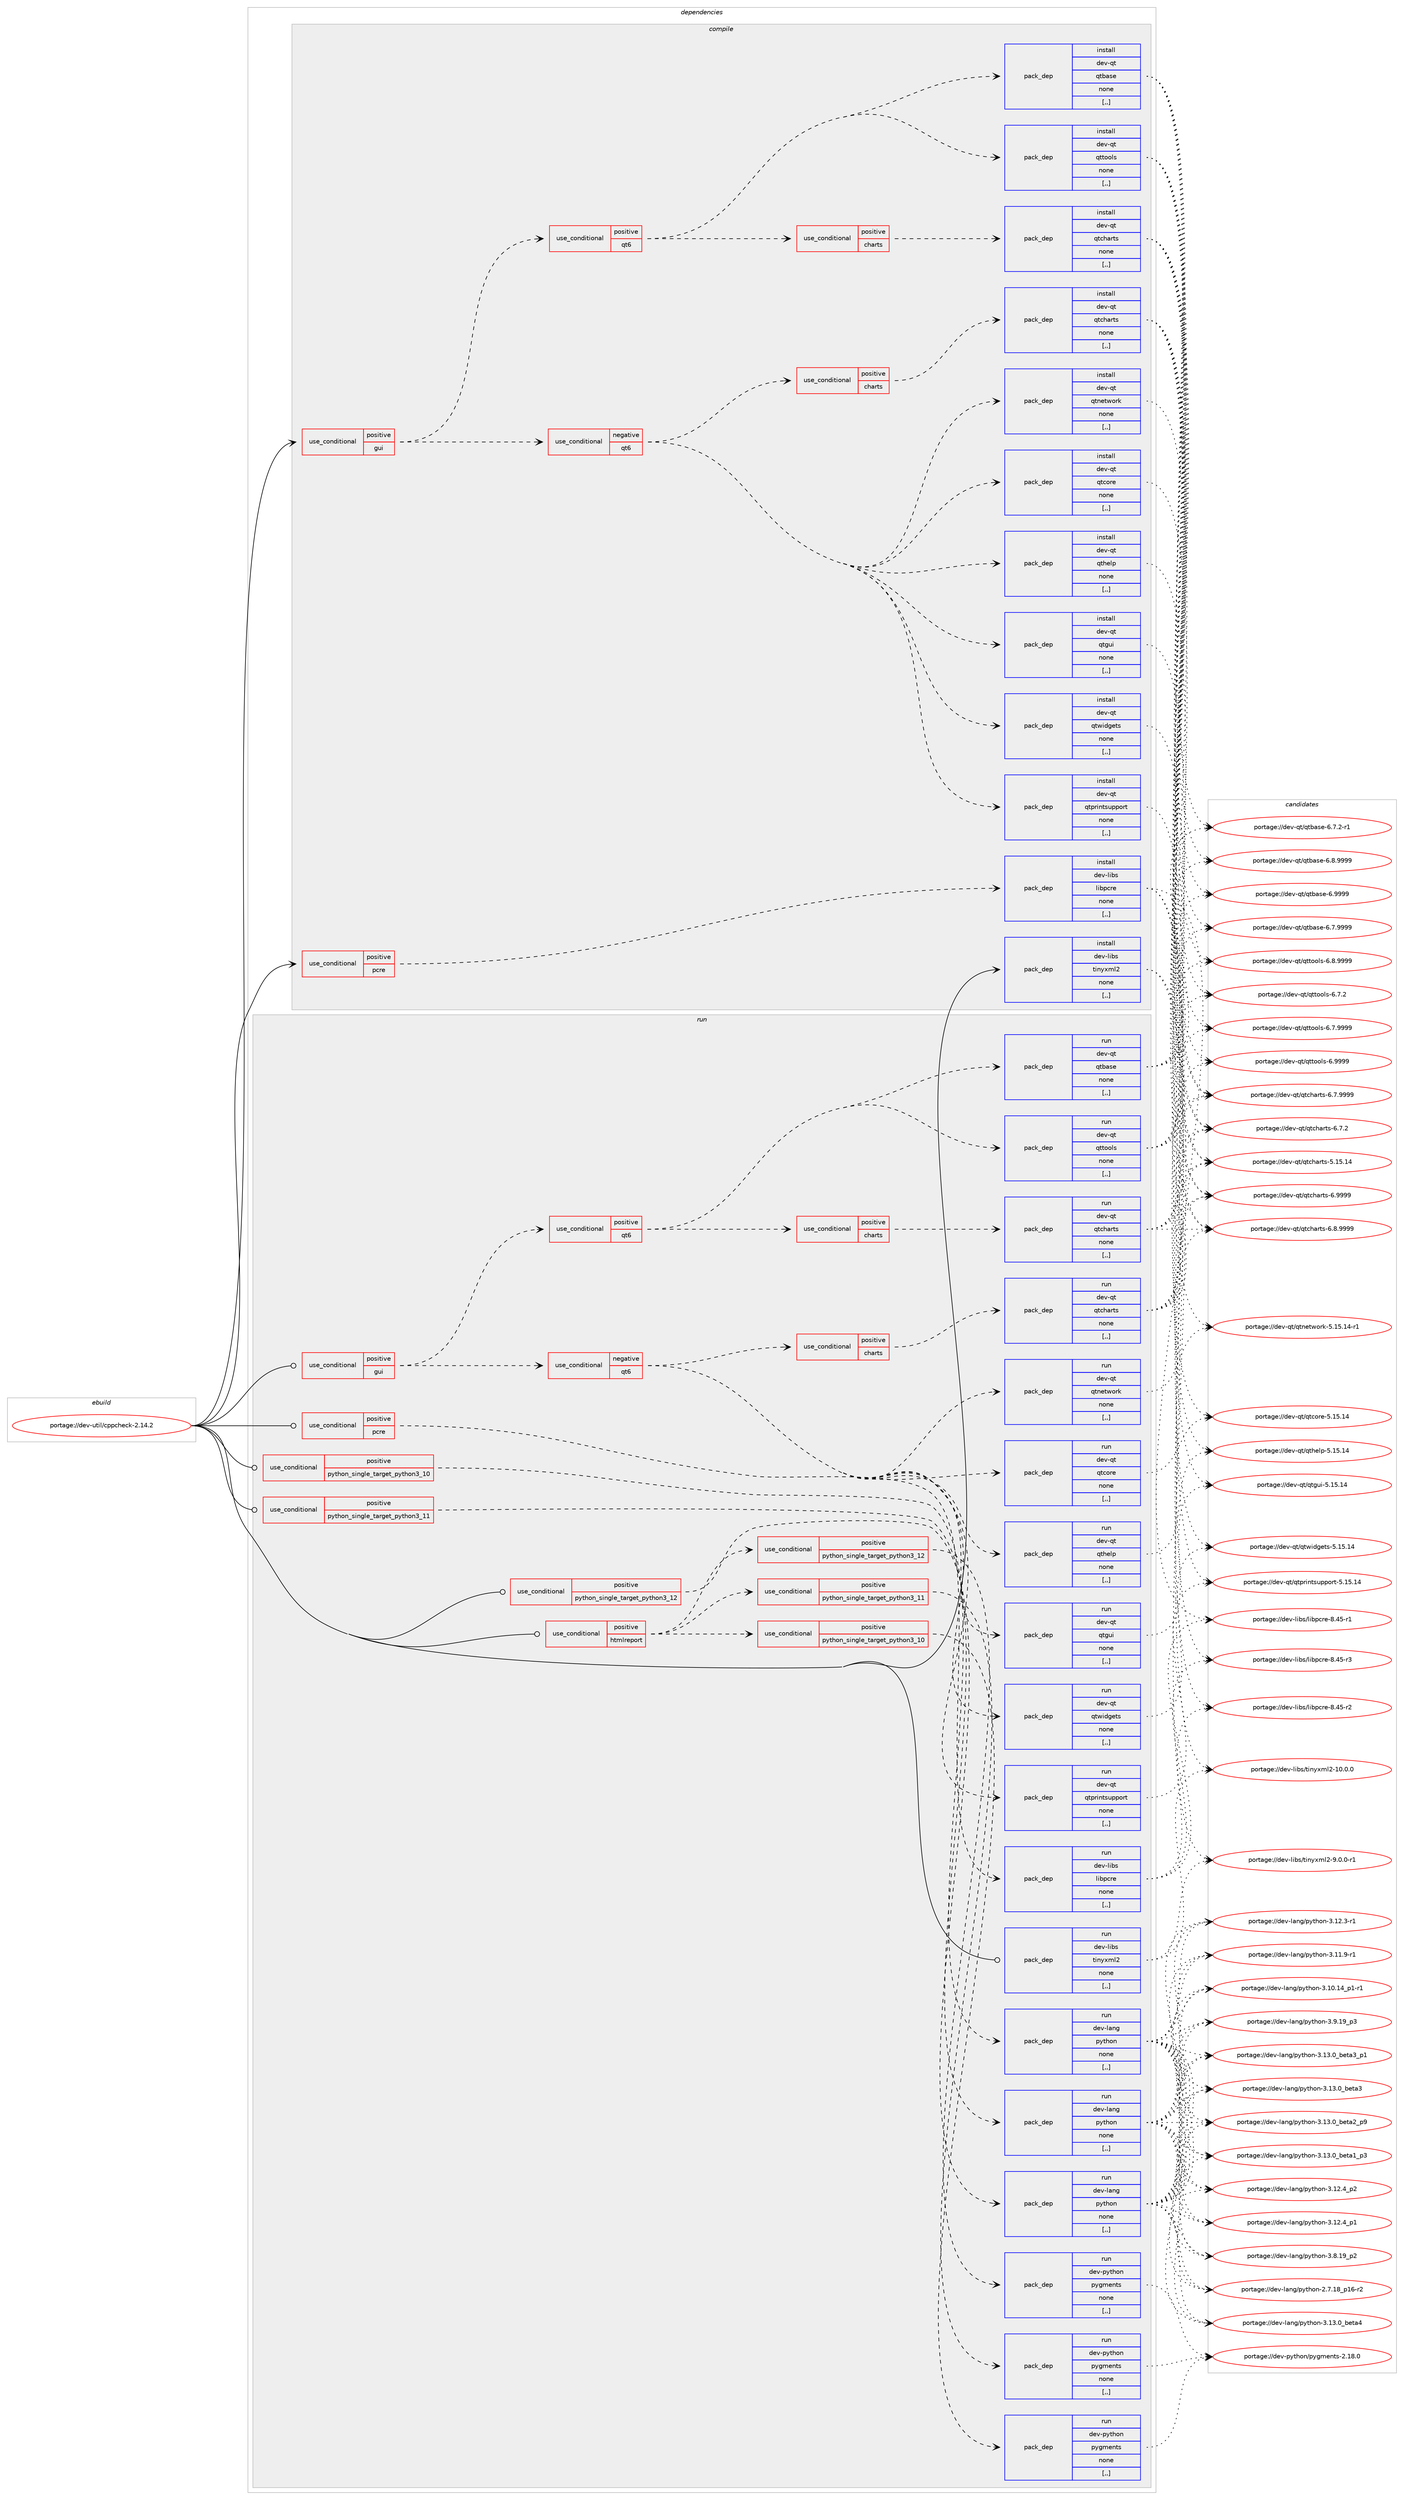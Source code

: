 digraph prolog {

# *************
# Graph options
# *************

newrank=true;
concentrate=true;
compound=true;
graph [rankdir=LR,fontname=Helvetica,fontsize=10,ranksep=1.5];#, ranksep=2.5, nodesep=0.2];
edge  [arrowhead=vee];
node  [fontname=Helvetica,fontsize=10];

# **********
# The ebuild
# **********

subgraph cluster_leftcol {
color=gray;
label=<<i>ebuild</i>>;
id [label="portage://dev-util/cppcheck-2.14.2", color=red, width=4, href="../dev-util/cppcheck-2.14.2.svg"];
}

# ****************
# The dependencies
# ****************

subgraph cluster_midcol {
color=gray;
label=<<i>dependencies</i>>;
subgraph cluster_compile {
fillcolor="#eeeeee";
style=filled;
label=<<i>compile</i>>;
subgraph cond59511 {
dependency212018 [label=<<TABLE BORDER="0" CELLBORDER="1" CELLSPACING="0" CELLPADDING="4"><TR><TD ROWSPAN="3" CELLPADDING="10">use_conditional</TD></TR><TR><TD>positive</TD></TR><TR><TD>gui</TD></TR></TABLE>>, shape=none, color=red];
subgraph cond59512 {
dependency212019 [label=<<TABLE BORDER="0" CELLBORDER="1" CELLSPACING="0" CELLPADDING="4"><TR><TD ROWSPAN="3" CELLPADDING="10">use_conditional</TD></TR><TR><TD>positive</TD></TR><TR><TD>qt6</TD></TR></TABLE>>, shape=none, color=red];
subgraph pack151107 {
dependency212020 [label=<<TABLE BORDER="0" CELLBORDER="1" CELLSPACING="0" CELLPADDING="4" WIDTH="220"><TR><TD ROWSPAN="6" CELLPADDING="30">pack_dep</TD></TR><TR><TD WIDTH="110">install</TD></TR><TR><TD>dev-qt</TD></TR><TR><TD>qtbase</TD></TR><TR><TD>none</TD></TR><TR><TD>[,,]</TD></TR></TABLE>>, shape=none, color=blue];
}
dependency212019:e -> dependency212020:w [weight=20,style="dashed",arrowhead="vee"];
subgraph pack151108 {
dependency212021 [label=<<TABLE BORDER="0" CELLBORDER="1" CELLSPACING="0" CELLPADDING="4" WIDTH="220"><TR><TD ROWSPAN="6" CELLPADDING="30">pack_dep</TD></TR><TR><TD WIDTH="110">install</TD></TR><TR><TD>dev-qt</TD></TR><TR><TD>qttools</TD></TR><TR><TD>none</TD></TR><TR><TD>[,,]</TD></TR></TABLE>>, shape=none, color=blue];
}
dependency212019:e -> dependency212021:w [weight=20,style="dashed",arrowhead="vee"];
subgraph cond59513 {
dependency212022 [label=<<TABLE BORDER="0" CELLBORDER="1" CELLSPACING="0" CELLPADDING="4"><TR><TD ROWSPAN="3" CELLPADDING="10">use_conditional</TD></TR><TR><TD>positive</TD></TR><TR><TD>charts</TD></TR></TABLE>>, shape=none, color=red];
subgraph pack151109 {
dependency212023 [label=<<TABLE BORDER="0" CELLBORDER="1" CELLSPACING="0" CELLPADDING="4" WIDTH="220"><TR><TD ROWSPAN="6" CELLPADDING="30">pack_dep</TD></TR><TR><TD WIDTH="110">install</TD></TR><TR><TD>dev-qt</TD></TR><TR><TD>qtcharts</TD></TR><TR><TD>none</TD></TR><TR><TD>[,,]</TD></TR></TABLE>>, shape=none, color=blue];
}
dependency212022:e -> dependency212023:w [weight=20,style="dashed",arrowhead="vee"];
}
dependency212019:e -> dependency212022:w [weight=20,style="dashed",arrowhead="vee"];
}
dependency212018:e -> dependency212019:w [weight=20,style="dashed",arrowhead="vee"];
subgraph cond59514 {
dependency212024 [label=<<TABLE BORDER="0" CELLBORDER="1" CELLSPACING="0" CELLPADDING="4"><TR><TD ROWSPAN="3" CELLPADDING="10">use_conditional</TD></TR><TR><TD>negative</TD></TR><TR><TD>qt6</TD></TR></TABLE>>, shape=none, color=red];
subgraph pack151110 {
dependency212025 [label=<<TABLE BORDER="0" CELLBORDER="1" CELLSPACING="0" CELLPADDING="4" WIDTH="220"><TR><TD ROWSPAN="6" CELLPADDING="30">pack_dep</TD></TR><TR><TD WIDTH="110">install</TD></TR><TR><TD>dev-qt</TD></TR><TR><TD>qtcore</TD></TR><TR><TD>none</TD></TR><TR><TD>[,,]</TD></TR></TABLE>>, shape=none, color=blue];
}
dependency212024:e -> dependency212025:w [weight=20,style="dashed",arrowhead="vee"];
subgraph pack151111 {
dependency212026 [label=<<TABLE BORDER="0" CELLBORDER="1" CELLSPACING="0" CELLPADDING="4" WIDTH="220"><TR><TD ROWSPAN="6" CELLPADDING="30">pack_dep</TD></TR><TR><TD WIDTH="110">install</TD></TR><TR><TD>dev-qt</TD></TR><TR><TD>qtgui</TD></TR><TR><TD>none</TD></TR><TR><TD>[,,]</TD></TR></TABLE>>, shape=none, color=blue];
}
dependency212024:e -> dependency212026:w [weight=20,style="dashed",arrowhead="vee"];
subgraph pack151112 {
dependency212027 [label=<<TABLE BORDER="0" CELLBORDER="1" CELLSPACING="0" CELLPADDING="4" WIDTH="220"><TR><TD ROWSPAN="6" CELLPADDING="30">pack_dep</TD></TR><TR><TD WIDTH="110">install</TD></TR><TR><TD>dev-qt</TD></TR><TR><TD>qthelp</TD></TR><TR><TD>none</TD></TR><TR><TD>[,,]</TD></TR></TABLE>>, shape=none, color=blue];
}
dependency212024:e -> dependency212027:w [weight=20,style="dashed",arrowhead="vee"];
subgraph pack151113 {
dependency212028 [label=<<TABLE BORDER="0" CELLBORDER="1" CELLSPACING="0" CELLPADDING="4" WIDTH="220"><TR><TD ROWSPAN="6" CELLPADDING="30">pack_dep</TD></TR><TR><TD WIDTH="110">install</TD></TR><TR><TD>dev-qt</TD></TR><TR><TD>qtnetwork</TD></TR><TR><TD>none</TD></TR><TR><TD>[,,]</TD></TR></TABLE>>, shape=none, color=blue];
}
dependency212024:e -> dependency212028:w [weight=20,style="dashed",arrowhead="vee"];
subgraph pack151114 {
dependency212029 [label=<<TABLE BORDER="0" CELLBORDER="1" CELLSPACING="0" CELLPADDING="4" WIDTH="220"><TR><TD ROWSPAN="6" CELLPADDING="30">pack_dep</TD></TR><TR><TD WIDTH="110">install</TD></TR><TR><TD>dev-qt</TD></TR><TR><TD>qtprintsupport</TD></TR><TR><TD>none</TD></TR><TR><TD>[,,]</TD></TR></TABLE>>, shape=none, color=blue];
}
dependency212024:e -> dependency212029:w [weight=20,style="dashed",arrowhead="vee"];
subgraph pack151115 {
dependency212030 [label=<<TABLE BORDER="0" CELLBORDER="1" CELLSPACING="0" CELLPADDING="4" WIDTH="220"><TR><TD ROWSPAN="6" CELLPADDING="30">pack_dep</TD></TR><TR><TD WIDTH="110">install</TD></TR><TR><TD>dev-qt</TD></TR><TR><TD>qtwidgets</TD></TR><TR><TD>none</TD></TR><TR><TD>[,,]</TD></TR></TABLE>>, shape=none, color=blue];
}
dependency212024:e -> dependency212030:w [weight=20,style="dashed",arrowhead="vee"];
subgraph cond59515 {
dependency212031 [label=<<TABLE BORDER="0" CELLBORDER="1" CELLSPACING="0" CELLPADDING="4"><TR><TD ROWSPAN="3" CELLPADDING="10">use_conditional</TD></TR><TR><TD>positive</TD></TR><TR><TD>charts</TD></TR></TABLE>>, shape=none, color=red];
subgraph pack151116 {
dependency212032 [label=<<TABLE BORDER="0" CELLBORDER="1" CELLSPACING="0" CELLPADDING="4" WIDTH="220"><TR><TD ROWSPAN="6" CELLPADDING="30">pack_dep</TD></TR><TR><TD WIDTH="110">install</TD></TR><TR><TD>dev-qt</TD></TR><TR><TD>qtcharts</TD></TR><TR><TD>none</TD></TR><TR><TD>[,,]</TD></TR></TABLE>>, shape=none, color=blue];
}
dependency212031:e -> dependency212032:w [weight=20,style="dashed",arrowhead="vee"];
}
dependency212024:e -> dependency212031:w [weight=20,style="dashed",arrowhead="vee"];
}
dependency212018:e -> dependency212024:w [weight=20,style="dashed",arrowhead="vee"];
}
id:e -> dependency212018:w [weight=20,style="solid",arrowhead="vee"];
subgraph cond59516 {
dependency212033 [label=<<TABLE BORDER="0" CELLBORDER="1" CELLSPACING="0" CELLPADDING="4"><TR><TD ROWSPAN="3" CELLPADDING="10">use_conditional</TD></TR><TR><TD>positive</TD></TR><TR><TD>pcre</TD></TR></TABLE>>, shape=none, color=red];
subgraph pack151117 {
dependency212034 [label=<<TABLE BORDER="0" CELLBORDER="1" CELLSPACING="0" CELLPADDING="4" WIDTH="220"><TR><TD ROWSPAN="6" CELLPADDING="30">pack_dep</TD></TR><TR><TD WIDTH="110">install</TD></TR><TR><TD>dev-libs</TD></TR><TR><TD>libpcre</TD></TR><TR><TD>none</TD></TR><TR><TD>[,,]</TD></TR></TABLE>>, shape=none, color=blue];
}
dependency212033:e -> dependency212034:w [weight=20,style="dashed",arrowhead="vee"];
}
id:e -> dependency212033:w [weight=20,style="solid",arrowhead="vee"];
subgraph pack151118 {
dependency212035 [label=<<TABLE BORDER="0" CELLBORDER="1" CELLSPACING="0" CELLPADDING="4" WIDTH="220"><TR><TD ROWSPAN="6" CELLPADDING="30">pack_dep</TD></TR><TR><TD WIDTH="110">install</TD></TR><TR><TD>dev-libs</TD></TR><TR><TD>tinyxml2</TD></TR><TR><TD>none</TD></TR><TR><TD>[,,]</TD></TR></TABLE>>, shape=none, color=blue];
}
id:e -> dependency212035:w [weight=20,style="solid",arrowhead="vee"];
}
subgraph cluster_compileandrun {
fillcolor="#eeeeee";
style=filled;
label=<<i>compile and run</i>>;
}
subgraph cluster_run {
fillcolor="#eeeeee";
style=filled;
label=<<i>run</i>>;
subgraph cond59517 {
dependency212036 [label=<<TABLE BORDER="0" CELLBORDER="1" CELLSPACING="0" CELLPADDING="4"><TR><TD ROWSPAN="3" CELLPADDING="10">use_conditional</TD></TR><TR><TD>positive</TD></TR><TR><TD>gui</TD></TR></TABLE>>, shape=none, color=red];
subgraph cond59518 {
dependency212037 [label=<<TABLE BORDER="0" CELLBORDER="1" CELLSPACING="0" CELLPADDING="4"><TR><TD ROWSPAN="3" CELLPADDING="10">use_conditional</TD></TR><TR><TD>positive</TD></TR><TR><TD>qt6</TD></TR></TABLE>>, shape=none, color=red];
subgraph pack151119 {
dependency212038 [label=<<TABLE BORDER="0" CELLBORDER="1" CELLSPACING="0" CELLPADDING="4" WIDTH="220"><TR><TD ROWSPAN="6" CELLPADDING="30">pack_dep</TD></TR><TR><TD WIDTH="110">run</TD></TR><TR><TD>dev-qt</TD></TR><TR><TD>qtbase</TD></TR><TR><TD>none</TD></TR><TR><TD>[,,]</TD></TR></TABLE>>, shape=none, color=blue];
}
dependency212037:e -> dependency212038:w [weight=20,style="dashed",arrowhead="vee"];
subgraph pack151120 {
dependency212039 [label=<<TABLE BORDER="0" CELLBORDER="1" CELLSPACING="0" CELLPADDING="4" WIDTH="220"><TR><TD ROWSPAN="6" CELLPADDING="30">pack_dep</TD></TR><TR><TD WIDTH="110">run</TD></TR><TR><TD>dev-qt</TD></TR><TR><TD>qttools</TD></TR><TR><TD>none</TD></TR><TR><TD>[,,]</TD></TR></TABLE>>, shape=none, color=blue];
}
dependency212037:e -> dependency212039:w [weight=20,style="dashed",arrowhead="vee"];
subgraph cond59519 {
dependency212040 [label=<<TABLE BORDER="0" CELLBORDER="1" CELLSPACING="0" CELLPADDING="4"><TR><TD ROWSPAN="3" CELLPADDING="10">use_conditional</TD></TR><TR><TD>positive</TD></TR><TR><TD>charts</TD></TR></TABLE>>, shape=none, color=red];
subgraph pack151121 {
dependency212041 [label=<<TABLE BORDER="0" CELLBORDER="1" CELLSPACING="0" CELLPADDING="4" WIDTH="220"><TR><TD ROWSPAN="6" CELLPADDING="30">pack_dep</TD></TR><TR><TD WIDTH="110">run</TD></TR><TR><TD>dev-qt</TD></TR><TR><TD>qtcharts</TD></TR><TR><TD>none</TD></TR><TR><TD>[,,]</TD></TR></TABLE>>, shape=none, color=blue];
}
dependency212040:e -> dependency212041:w [weight=20,style="dashed",arrowhead="vee"];
}
dependency212037:e -> dependency212040:w [weight=20,style="dashed",arrowhead="vee"];
}
dependency212036:e -> dependency212037:w [weight=20,style="dashed",arrowhead="vee"];
subgraph cond59520 {
dependency212042 [label=<<TABLE BORDER="0" CELLBORDER="1" CELLSPACING="0" CELLPADDING="4"><TR><TD ROWSPAN="3" CELLPADDING="10">use_conditional</TD></TR><TR><TD>negative</TD></TR><TR><TD>qt6</TD></TR></TABLE>>, shape=none, color=red];
subgraph pack151122 {
dependency212043 [label=<<TABLE BORDER="0" CELLBORDER="1" CELLSPACING="0" CELLPADDING="4" WIDTH="220"><TR><TD ROWSPAN="6" CELLPADDING="30">pack_dep</TD></TR><TR><TD WIDTH="110">run</TD></TR><TR><TD>dev-qt</TD></TR><TR><TD>qtcore</TD></TR><TR><TD>none</TD></TR><TR><TD>[,,]</TD></TR></TABLE>>, shape=none, color=blue];
}
dependency212042:e -> dependency212043:w [weight=20,style="dashed",arrowhead="vee"];
subgraph pack151123 {
dependency212044 [label=<<TABLE BORDER="0" CELLBORDER="1" CELLSPACING="0" CELLPADDING="4" WIDTH="220"><TR><TD ROWSPAN="6" CELLPADDING="30">pack_dep</TD></TR><TR><TD WIDTH="110">run</TD></TR><TR><TD>dev-qt</TD></TR><TR><TD>qtgui</TD></TR><TR><TD>none</TD></TR><TR><TD>[,,]</TD></TR></TABLE>>, shape=none, color=blue];
}
dependency212042:e -> dependency212044:w [weight=20,style="dashed",arrowhead="vee"];
subgraph pack151124 {
dependency212045 [label=<<TABLE BORDER="0" CELLBORDER="1" CELLSPACING="0" CELLPADDING="4" WIDTH="220"><TR><TD ROWSPAN="6" CELLPADDING="30">pack_dep</TD></TR><TR><TD WIDTH="110">run</TD></TR><TR><TD>dev-qt</TD></TR><TR><TD>qthelp</TD></TR><TR><TD>none</TD></TR><TR><TD>[,,]</TD></TR></TABLE>>, shape=none, color=blue];
}
dependency212042:e -> dependency212045:w [weight=20,style="dashed",arrowhead="vee"];
subgraph pack151125 {
dependency212046 [label=<<TABLE BORDER="0" CELLBORDER="1" CELLSPACING="0" CELLPADDING="4" WIDTH="220"><TR><TD ROWSPAN="6" CELLPADDING="30">pack_dep</TD></TR><TR><TD WIDTH="110">run</TD></TR><TR><TD>dev-qt</TD></TR><TR><TD>qtnetwork</TD></TR><TR><TD>none</TD></TR><TR><TD>[,,]</TD></TR></TABLE>>, shape=none, color=blue];
}
dependency212042:e -> dependency212046:w [weight=20,style="dashed",arrowhead="vee"];
subgraph pack151126 {
dependency212047 [label=<<TABLE BORDER="0" CELLBORDER="1" CELLSPACING="0" CELLPADDING="4" WIDTH="220"><TR><TD ROWSPAN="6" CELLPADDING="30">pack_dep</TD></TR><TR><TD WIDTH="110">run</TD></TR><TR><TD>dev-qt</TD></TR><TR><TD>qtprintsupport</TD></TR><TR><TD>none</TD></TR><TR><TD>[,,]</TD></TR></TABLE>>, shape=none, color=blue];
}
dependency212042:e -> dependency212047:w [weight=20,style="dashed",arrowhead="vee"];
subgraph pack151127 {
dependency212048 [label=<<TABLE BORDER="0" CELLBORDER="1" CELLSPACING="0" CELLPADDING="4" WIDTH="220"><TR><TD ROWSPAN="6" CELLPADDING="30">pack_dep</TD></TR><TR><TD WIDTH="110">run</TD></TR><TR><TD>dev-qt</TD></TR><TR><TD>qtwidgets</TD></TR><TR><TD>none</TD></TR><TR><TD>[,,]</TD></TR></TABLE>>, shape=none, color=blue];
}
dependency212042:e -> dependency212048:w [weight=20,style="dashed",arrowhead="vee"];
subgraph cond59521 {
dependency212049 [label=<<TABLE BORDER="0" CELLBORDER="1" CELLSPACING="0" CELLPADDING="4"><TR><TD ROWSPAN="3" CELLPADDING="10">use_conditional</TD></TR><TR><TD>positive</TD></TR><TR><TD>charts</TD></TR></TABLE>>, shape=none, color=red];
subgraph pack151128 {
dependency212050 [label=<<TABLE BORDER="0" CELLBORDER="1" CELLSPACING="0" CELLPADDING="4" WIDTH="220"><TR><TD ROWSPAN="6" CELLPADDING="30">pack_dep</TD></TR><TR><TD WIDTH="110">run</TD></TR><TR><TD>dev-qt</TD></TR><TR><TD>qtcharts</TD></TR><TR><TD>none</TD></TR><TR><TD>[,,]</TD></TR></TABLE>>, shape=none, color=blue];
}
dependency212049:e -> dependency212050:w [weight=20,style="dashed",arrowhead="vee"];
}
dependency212042:e -> dependency212049:w [weight=20,style="dashed",arrowhead="vee"];
}
dependency212036:e -> dependency212042:w [weight=20,style="dashed",arrowhead="vee"];
}
id:e -> dependency212036:w [weight=20,style="solid",arrowhead="odot"];
subgraph cond59522 {
dependency212051 [label=<<TABLE BORDER="0" CELLBORDER="1" CELLSPACING="0" CELLPADDING="4"><TR><TD ROWSPAN="3" CELLPADDING="10">use_conditional</TD></TR><TR><TD>positive</TD></TR><TR><TD>htmlreport</TD></TR></TABLE>>, shape=none, color=red];
subgraph cond59523 {
dependency212052 [label=<<TABLE BORDER="0" CELLBORDER="1" CELLSPACING="0" CELLPADDING="4"><TR><TD ROWSPAN="3" CELLPADDING="10">use_conditional</TD></TR><TR><TD>positive</TD></TR><TR><TD>python_single_target_python3_10</TD></TR></TABLE>>, shape=none, color=red];
subgraph pack151129 {
dependency212053 [label=<<TABLE BORDER="0" CELLBORDER="1" CELLSPACING="0" CELLPADDING="4" WIDTH="220"><TR><TD ROWSPAN="6" CELLPADDING="30">pack_dep</TD></TR><TR><TD WIDTH="110">run</TD></TR><TR><TD>dev-python</TD></TR><TR><TD>pygments</TD></TR><TR><TD>none</TD></TR><TR><TD>[,,]</TD></TR></TABLE>>, shape=none, color=blue];
}
dependency212052:e -> dependency212053:w [weight=20,style="dashed",arrowhead="vee"];
}
dependency212051:e -> dependency212052:w [weight=20,style="dashed",arrowhead="vee"];
subgraph cond59524 {
dependency212054 [label=<<TABLE BORDER="0" CELLBORDER="1" CELLSPACING="0" CELLPADDING="4"><TR><TD ROWSPAN="3" CELLPADDING="10">use_conditional</TD></TR><TR><TD>positive</TD></TR><TR><TD>python_single_target_python3_11</TD></TR></TABLE>>, shape=none, color=red];
subgraph pack151130 {
dependency212055 [label=<<TABLE BORDER="0" CELLBORDER="1" CELLSPACING="0" CELLPADDING="4" WIDTH="220"><TR><TD ROWSPAN="6" CELLPADDING="30">pack_dep</TD></TR><TR><TD WIDTH="110">run</TD></TR><TR><TD>dev-python</TD></TR><TR><TD>pygments</TD></TR><TR><TD>none</TD></TR><TR><TD>[,,]</TD></TR></TABLE>>, shape=none, color=blue];
}
dependency212054:e -> dependency212055:w [weight=20,style="dashed",arrowhead="vee"];
}
dependency212051:e -> dependency212054:w [weight=20,style="dashed",arrowhead="vee"];
subgraph cond59525 {
dependency212056 [label=<<TABLE BORDER="0" CELLBORDER="1" CELLSPACING="0" CELLPADDING="4"><TR><TD ROWSPAN="3" CELLPADDING="10">use_conditional</TD></TR><TR><TD>positive</TD></TR><TR><TD>python_single_target_python3_12</TD></TR></TABLE>>, shape=none, color=red];
subgraph pack151131 {
dependency212057 [label=<<TABLE BORDER="0" CELLBORDER="1" CELLSPACING="0" CELLPADDING="4" WIDTH="220"><TR><TD ROWSPAN="6" CELLPADDING="30">pack_dep</TD></TR><TR><TD WIDTH="110">run</TD></TR><TR><TD>dev-python</TD></TR><TR><TD>pygments</TD></TR><TR><TD>none</TD></TR><TR><TD>[,,]</TD></TR></TABLE>>, shape=none, color=blue];
}
dependency212056:e -> dependency212057:w [weight=20,style="dashed",arrowhead="vee"];
}
dependency212051:e -> dependency212056:w [weight=20,style="dashed",arrowhead="vee"];
}
id:e -> dependency212051:w [weight=20,style="solid",arrowhead="odot"];
subgraph cond59526 {
dependency212058 [label=<<TABLE BORDER="0" CELLBORDER="1" CELLSPACING="0" CELLPADDING="4"><TR><TD ROWSPAN="3" CELLPADDING="10">use_conditional</TD></TR><TR><TD>positive</TD></TR><TR><TD>pcre</TD></TR></TABLE>>, shape=none, color=red];
subgraph pack151132 {
dependency212059 [label=<<TABLE BORDER="0" CELLBORDER="1" CELLSPACING="0" CELLPADDING="4" WIDTH="220"><TR><TD ROWSPAN="6" CELLPADDING="30">pack_dep</TD></TR><TR><TD WIDTH="110">run</TD></TR><TR><TD>dev-libs</TD></TR><TR><TD>libpcre</TD></TR><TR><TD>none</TD></TR><TR><TD>[,,]</TD></TR></TABLE>>, shape=none, color=blue];
}
dependency212058:e -> dependency212059:w [weight=20,style="dashed",arrowhead="vee"];
}
id:e -> dependency212058:w [weight=20,style="solid",arrowhead="odot"];
subgraph cond59527 {
dependency212060 [label=<<TABLE BORDER="0" CELLBORDER="1" CELLSPACING="0" CELLPADDING="4"><TR><TD ROWSPAN="3" CELLPADDING="10">use_conditional</TD></TR><TR><TD>positive</TD></TR><TR><TD>python_single_target_python3_10</TD></TR></TABLE>>, shape=none, color=red];
subgraph pack151133 {
dependency212061 [label=<<TABLE BORDER="0" CELLBORDER="1" CELLSPACING="0" CELLPADDING="4" WIDTH="220"><TR><TD ROWSPAN="6" CELLPADDING="30">pack_dep</TD></TR><TR><TD WIDTH="110">run</TD></TR><TR><TD>dev-lang</TD></TR><TR><TD>python</TD></TR><TR><TD>none</TD></TR><TR><TD>[,,]</TD></TR></TABLE>>, shape=none, color=blue];
}
dependency212060:e -> dependency212061:w [weight=20,style="dashed",arrowhead="vee"];
}
id:e -> dependency212060:w [weight=20,style="solid",arrowhead="odot"];
subgraph cond59528 {
dependency212062 [label=<<TABLE BORDER="0" CELLBORDER="1" CELLSPACING="0" CELLPADDING="4"><TR><TD ROWSPAN="3" CELLPADDING="10">use_conditional</TD></TR><TR><TD>positive</TD></TR><TR><TD>python_single_target_python3_11</TD></TR></TABLE>>, shape=none, color=red];
subgraph pack151134 {
dependency212063 [label=<<TABLE BORDER="0" CELLBORDER="1" CELLSPACING="0" CELLPADDING="4" WIDTH="220"><TR><TD ROWSPAN="6" CELLPADDING="30">pack_dep</TD></TR><TR><TD WIDTH="110">run</TD></TR><TR><TD>dev-lang</TD></TR><TR><TD>python</TD></TR><TR><TD>none</TD></TR><TR><TD>[,,]</TD></TR></TABLE>>, shape=none, color=blue];
}
dependency212062:e -> dependency212063:w [weight=20,style="dashed",arrowhead="vee"];
}
id:e -> dependency212062:w [weight=20,style="solid",arrowhead="odot"];
subgraph cond59529 {
dependency212064 [label=<<TABLE BORDER="0" CELLBORDER="1" CELLSPACING="0" CELLPADDING="4"><TR><TD ROWSPAN="3" CELLPADDING="10">use_conditional</TD></TR><TR><TD>positive</TD></TR><TR><TD>python_single_target_python3_12</TD></TR></TABLE>>, shape=none, color=red];
subgraph pack151135 {
dependency212065 [label=<<TABLE BORDER="0" CELLBORDER="1" CELLSPACING="0" CELLPADDING="4" WIDTH="220"><TR><TD ROWSPAN="6" CELLPADDING="30">pack_dep</TD></TR><TR><TD WIDTH="110">run</TD></TR><TR><TD>dev-lang</TD></TR><TR><TD>python</TD></TR><TR><TD>none</TD></TR><TR><TD>[,,]</TD></TR></TABLE>>, shape=none, color=blue];
}
dependency212064:e -> dependency212065:w [weight=20,style="dashed",arrowhead="vee"];
}
id:e -> dependency212064:w [weight=20,style="solid",arrowhead="odot"];
subgraph pack151136 {
dependency212066 [label=<<TABLE BORDER="0" CELLBORDER="1" CELLSPACING="0" CELLPADDING="4" WIDTH="220"><TR><TD ROWSPAN="6" CELLPADDING="30">pack_dep</TD></TR><TR><TD WIDTH="110">run</TD></TR><TR><TD>dev-libs</TD></TR><TR><TD>tinyxml2</TD></TR><TR><TD>none</TD></TR><TR><TD>[,,]</TD></TR></TABLE>>, shape=none, color=blue];
}
id:e -> dependency212066:w [weight=20,style="solid",arrowhead="odot"];
}
}

# **************
# The candidates
# **************

subgraph cluster_choices {
rank=same;
color=gray;
label=<<i>candidates</i>>;

subgraph choice151107 {
color=black;
nodesep=1;
choice1001011184511311647113116989711510145544657575757 [label="portage://dev-qt/qtbase-6.9999", color=red, width=4,href="../dev-qt/qtbase-6.9999.svg"];
choice10010111845113116471131169897115101455446564657575757 [label="portage://dev-qt/qtbase-6.8.9999", color=red, width=4,href="../dev-qt/qtbase-6.8.9999.svg"];
choice10010111845113116471131169897115101455446554657575757 [label="portage://dev-qt/qtbase-6.7.9999", color=red, width=4,href="../dev-qt/qtbase-6.7.9999.svg"];
choice100101118451131164711311698971151014554465546504511449 [label="portage://dev-qt/qtbase-6.7.2-r1", color=red, width=4,href="../dev-qt/qtbase-6.7.2-r1.svg"];
dependency212020:e -> choice1001011184511311647113116989711510145544657575757:w [style=dotted,weight="100"];
dependency212020:e -> choice10010111845113116471131169897115101455446564657575757:w [style=dotted,weight="100"];
dependency212020:e -> choice10010111845113116471131169897115101455446554657575757:w [style=dotted,weight="100"];
dependency212020:e -> choice100101118451131164711311698971151014554465546504511449:w [style=dotted,weight="100"];
}
subgraph choice151108 {
color=black;
nodesep=1;
choice100101118451131164711311611611111110811545544657575757 [label="portage://dev-qt/qttools-6.9999", color=red, width=4,href="../dev-qt/qttools-6.9999.svg"];
choice1001011184511311647113116116111111108115455446564657575757 [label="portage://dev-qt/qttools-6.8.9999", color=red, width=4,href="../dev-qt/qttools-6.8.9999.svg"];
choice1001011184511311647113116116111111108115455446554657575757 [label="portage://dev-qt/qttools-6.7.9999", color=red, width=4,href="../dev-qt/qttools-6.7.9999.svg"];
choice1001011184511311647113116116111111108115455446554650 [label="portage://dev-qt/qttools-6.7.2", color=red, width=4,href="../dev-qt/qttools-6.7.2.svg"];
dependency212021:e -> choice100101118451131164711311611611111110811545544657575757:w [style=dotted,weight="100"];
dependency212021:e -> choice1001011184511311647113116116111111108115455446564657575757:w [style=dotted,weight="100"];
dependency212021:e -> choice1001011184511311647113116116111111108115455446554657575757:w [style=dotted,weight="100"];
dependency212021:e -> choice1001011184511311647113116116111111108115455446554650:w [style=dotted,weight="100"];
}
subgraph choice151109 {
color=black;
nodesep=1;
choice1001011184511311647113116991049711411611545544657575757 [label="portage://dev-qt/qtcharts-6.9999", color=red, width=4,href="../dev-qt/qtcharts-6.9999.svg"];
choice10010111845113116471131169910497114116115455446564657575757 [label="portage://dev-qt/qtcharts-6.8.9999", color=red, width=4,href="../dev-qt/qtcharts-6.8.9999.svg"];
choice10010111845113116471131169910497114116115455446554657575757 [label="portage://dev-qt/qtcharts-6.7.9999", color=red, width=4,href="../dev-qt/qtcharts-6.7.9999.svg"];
choice10010111845113116471131169910497114116115455446554650 [label="portage://dev-qt/qtcharts-6.7.2", color=red, width=4,href="../dev-qt/qtcharts-6.7.2.svg"];
choice100101118451131164711311699104971141161154553464953464952 [label="portage://dev-qt/qtcharts-5.15.14", color=red, width=4,href="../dev-qt/qtcharts-5.15.14.svg"];
dependency212023:e -> choice1001011184511311647113116991049711411611545544657575757:w [style=dotted,weight="100"];
dependency212023:e -> choice10010111845113116471131169910497114116115455446564657575757:w [style=dotted,weight="100"];
dependency212023:e -> choice10010111845113116471131169910497114116115455446554657575757:w [style=dotted,weight="100"];
dependency212023:e -> choice10010111845113116471131169910497114116115455446554650:w [style=dotted,weight="100"];
dependency212023:e -> choice100101118451131164711311699104971141161154553464953464952:w [style=dotted,weight="100"];
}
subgraph choice151110 {
color=black;
nodesep=1;
choice1001011184511311647113116991111141014553464953464952 [label="portage://dev-qt/qtcore-5.15.14", color=red, width=4,href="../dev-qt/qtcore-5.15.14.svg"];
dependency212025:e -> choice1001011184511311647113116991111141014553464953464952:w [style=dotted,weight="100"];
}
subgraph choice151111 {
color=black;
nodesep=1;
choice10010111845113116471131161031171054553464953464952 [label="portage://dev-qt/qtgui-5.15.14", color=red, width=4,href="../dev-qt/qtgui-5.15.14.svg"];
dependency212026:e -> choice10010111845113116471131161031171054553464953464952:w [style=dotted,weight="100"];
}
subgraph choice151112 {
color=black;
nodesep=1;
choice10010111845113116471131161041011081124553464953464952 [label="portage://dev-qt/qthelp-5.15.14", color=red, width=4,href="../dev-qt/qthelp-5.15.14.svg"];
dependency212027:e -> choice10010111845113116471131161041011081124553464953464952:w [style=dotted,weight="100"];
}
subgraph choice151113 {
color=black;
nodesep=1;
choice100101118451131164711311611010111611911111410745534649534649524511449 [label="portage://dev-qt/qtnetwork-5.15.14-r1", color=red, width=4,href="../dev-qt/qtnetwork-5.15.14-r1.svg"];
dependency212028:e -> choice100101118451131164711311611010111611911111410745534649534649524511449:w [style=dotted,weight="100"];
}
subgraph choice151114 {
color=black;
nodesep=1;
choice10010111845113116471131161121141051101161151171121121111141164553464953464952 [label="portage://dev-qt/qtprintsupport-5.15.14", color=red, width=4,href="../dev-qt/qtprintsupport-5.15.14.svg"];
dependency212029:e -> choice10010111845113116471131161121141051101161151171121121111141164553464953464952:w [style=dotted,weight="100"];
}
subgraph choice151115 {
color=black;
nodesep=1;
choice10010111845113116471131161191051001031011161154553464953464952 [label="portage://dev-qt/qtwidgets-5.15.14", color=red, width=4,href="../dev-qt/qtwidgets-5.15.14.svg"];
dependency212030:e -> choice10010111845113116471131161191051001031011161154553464953464952:w [style=dotted,weight="100"];
}
subgraph choice151116 {
color=black;
nodesep=1;
choice1001011184511311647113116991049711411611545544657575757 [label="portage://dev-qt/qtcharts-6.9999", color=red, width=4,href="../dev-qt/qtcharts-6.9999.svg"];
choice10010111845113116471131169910497114116115455446564657575757 [label="portage://dev-qt/qtcharts-6.8.9999", color=red, width=4,href="../dev-qt/qtcharts-6.8.9999.svg"];
choice10010111845113116471131169910497114116115455446554657575757 [label="portage://dev-qt/qtcharts-6.7.9999", color=red, width=4,href="../dev-qt/qtcharts-6.7.9999.svg"];
choice10010111845113116471131169910497114116115455446554650 [label="portage://dev-qt/qtcharts-6.7.2", color=red, width=4,href="../dev-qt/qtcharts-6.7.2.svg"];
choice100101118451131164711311699104971141161154553464953464952 [label="portage://dev-qt/qtcharts-5.15.14", color=red, width=4,href="../dev-qt/qtcharts-5.15.14.svg"];
dependency212032:e -> choice1001011184511311647113116991049711411611545544657575757:w [style=dotted,weight="100"];
dependency212032:e -> choice10010111845113116471131169910497114116115455446564657575757:w [style=dotted,weight="100"];
dependency212032:e -> choice10010111845113116471131169910497114116115455446554657575757:w [style=dotted,weight="100"];
dependency212032:e -> choice10010111845113116471131169910497114116115455446554650:w [style=dotted,weight="100"];
dependency212032:e -> choice100101118451131164711311699104971141161154553464953464952:w [style=dotted,weight="100"];
}
subgraph choice151117 {
color=black;
nodesep=1;
choice100101118451081059811547108105981129911410145564652534511451 [label="portage://dev-libs/libpcre-8.45-r3", color=red, width=4,href="../dev-libs/libpcre-8.45-r3.svg"];
choice100101118451081059811547108105981129911410145564652534511450 [label="portage://dev-libs/libpcre-8.45-r2", color=red, width=4,href="../dev-libs/libpcre-8.45-r2.svg"];
choice100101118451081059811547108105981129911410145564652534511449 [label="portage://dev-libs/libpcre-8.45-r1", color=red, width=4,href="../dev-libs/libpcre-8.45-r1.svg"];
dependency212034:e -> choice100101118451081059811547108105981129911410145564652534511451:w [style=dotted,weight="100"];
dependency212034:e -> choice100101118451081059811547108105981129911410145564652534511450:w [style=dotted,weight="100"];
dependency212034:e -> choice100101118451081059811547108105981129911410145564652534511449:w [style=dotted,weight="100"];
}
subgraph choice151118 {
color=black;
nodesep=1;
choice1001011184510810598115471161051101211201091085045494846484648 [label="portage://dev-libs/tinyxml2-10.0.0", color=red, width=4,href="../dev-libs/tinyxml2-10.0.0.svg"];
choice100101118451081059811547116105110121120109108504557464846484511449 [label="portage://dev-libs/tinyxml2-9.0.0-r1", color=red, width=4,href="../dev-libs/tinyxml2-9.0.0-r1.svg"];
dependency212035:e -> choice1001011184510810598115471161051101211201091085045494846484648:w [style=dotted,weight="100"];
dependency212035:e -> choice100101118451081059811547116105110121120109108504557464846484511449:w [style=dotted,weight="100"];
}
subgraph choice151119 {
color=black;
nodesep=1;
choice1001011184511311647113116989711510145544657575757 [label="portage://dev-qt/qtbase-6.9999", color=red, width=4,href="../dev-qt/qtbase-6.9999.svg"];
choice10010111845113116471131169897115101455446564657575757 [label="portage://dev-qt/qtbase-6.8.9999", color=red, width=4,href="../dev-qt/qtbase-6.8.9999.svg"];
choice10010111845113116471131169897115101455446554657575757 [label="portage://dev-qt/qtbase-6.7.9999", color=red, width=4,href="../dev-qt/qtbase-6.7.9999.svg"];
choice100101118451131164711311698971151014554465546504511449 [label="portage://dev-qt/qtbase-6.7.2-r1", color=red, width=4,href="../dev-qt/qtbase-6.7.2-r1.svg"];
dependency212038:e -> choice1001011184511311647113116989711510145544657575757:w [style=dotted,weight="100"];
dependency212038:e -> choice10010111845113116471131169897115101455446564657575757:w [style=dotted,weight="100"];
dependency212038:e -> choice10010111845113116471131169897115101455446554657575757:w [style=dotted,weight="100"];
dependency212038:e -> choice100101118451131164711311698971151014554465546504511449:w [style=dotted,weight="100"];
}
subgraph choice151120 {
color=black;
nodesep=1;
choice100101118451131164711311611611111110811545544657575757 [label="portage://dev-qt/qttools-6.9999", color=red, width=4,href="../dev-qt/qttools-6.9999.svg"];
choice1001011184511311647113116116111111108115455446564657575757 [label="portage://dev-qt/qttools-6.8.9999", color=red, width=4,href="../dev-qt/qttools-6.8.9999.svg"];
choice1001011184511311647113116116111111108115455446554657575757 [label="portage://dev-qt/qttools-6.7.9999", color=red, width=4,href="../dev-qt/qttools-6.7.9999.svg"];
choice1001011184511311647113116116111111108115455446554650 [label="portage://dev-qt/qttools-6.7.2", color=red, width=4,href="../dev-qt/qttools-6.7.2.svg"];
dependency212039:e -> choice100101118451131164711311611611111110811545544657575757:w [style=dotted,weight="100"];
dependency212039:e -> choice1001011184511311647113116116111111108115455446564657575757:w [style=dotted,weight="100"];
dependency212039:e -> choice1001011184511311647113116116111111108115455446554657575757:w [style=dotted,weight="100"];
dependency212039:e -> choice1001011184511311647113116116111111108115455446554650:w [style=dotted,weight="100"];
}
subgraph choice151121 {
color=black;
nodesep=1;
choice1001011184511311647113116991049711411611545544657575757 [label="portage://dev-qt/qtcharts-6.9999", color=red, width=4,href="../dev-qt/qtcharts-6.9999.svg"];
choice10010111845113116471131169910497114116115455446564657575757 [label="portage://dev-qt/qtcharts-6.8.9999", color=red, width=4,href="../dev-qt/qtcharts-6.8.9999.svg"];
choice10010111845113116471131169910497114116115455446554657575757 [label="portage://dev-qt/qtcharts-6.7.9999", color=red, width=4,href="../dev-qt/qtcharts-6.7.9999.svg"];
choice10010111845113116471131169910497114116115455446554650 [label="portage://dev-qt/qtcharts-6.7.2", color=red, width=4,href="../dev-qt/qtcharts-6.7.2.svg"];
choice100101118451131164711311699104971141161154553464953464952 [label="portage://dev-qt/qtcharts-5.15.14", color=red, width=4,href="../dev-qt/qtcharts-5.15.14.svg"];
dependency212041:e -> choice1001011184511311647113116991049711411611545544657575757:w [style=dotted,weight="100"];
dependency212041:e -> choice10010111845113116471131169910497114116115455446564657575757:w [style=dotted,weight="100"];
dependency212041:e -> choice10010111845113116471131169910497114116115455446554657575757:w [style=dotted,weight="100"];
dependency212041:e -> choice10010111845113116471131169910497114116115455446554650:w [style=dotted,weight="100"];
dependency212041:e -> choice100101118451131164711311699104971141161154553464953464952:w [style=dotted,weight="100"];
}
subgraph choice151122 {
color=black;
nodesep=1;
choice1001011184511311647113116991111141014553464953464952 [label="portage://dev-qt/qtcore-5.15.14", color=red, width=4,href="../dev-qt/qtcore-5.15.14.svg"];
dependency212043:e -> choice1001011184511311647113116991111141014553464953464952:w [style=dotted,weight="100"];
}
subgraph choice151123 {
color=black;
nodesep=1;
choice10010111845113116471131161031171054553464953464952 [label="portage://dev-qt/qtgui-5.15.14", color=red, width=4,href="../dev-qt/qtgui-5.15.14.svg"];
dependency212044:e -> choice10010111845113116471131161031171054553464953464952:w [style=dotted,weight="100"];
}
subgraph choice151124 {
color=black;
nodesep=1;
choice10010111845113116471131161041011081124553464953464952 [label="portage://dev-qt/qthelp-5.15.14", color=red, width=4,href="../dev-qt/qthelp-5.15.14.svg"];
dependency212045:e -> choice10010111845113116471131161041011081124553464953464952:w [style=dotted,weight="100"];
}
subgraph choice151125 {
color=black;
nodesep=1;
choice100101118451131164711311611010111611911111410745534649534649524511449 [label="portage://dev-qt/qtnetwork-5.15.14-r1", color=red, width=4,href="../dev-qt/qtnetwork-5.15.14-r1.svg"];
dependency212046:e -> choice100101118451131164711311611010111611911111410745534649534649524511449:w [style=dotted,weight="100"];
}
subgraph choice151126 {
color=black;
nodesep=1;
choice10010111845113116471131161121141051101161151171121121111141164553464953464952 [label="portage://dev-qt/qtprintsupport-5.15.14", color=red, width=4,href="../dev-qt/qtprintsupport-5.15.14.svg"];
dependency212047:e -> choice10010111845113116471131161121141051101161151171121121111141164553464953464952:w [style=dotted,weight="100"];
}
subgraph choice151127 {
color=black;
nodesep=1;
choice10010111845113116471131161191051001031011161154553464953464952 [label="portage://dev-qt/qtwidgets-5.15.14", color=red, width=4,href="../dev-qt/qtwidgets-5.15.14.svg"];
dependency212048:e -> choice10010111845113116471131161191051001031011161154553464953464952:w [style=dotted,weight="100"];
}
subgraph choice151128 {
color=black;
nodesep=1;
choice1001011184511311647113116991049711411611545544657575757 [label="portage://dev-qt/qtcharts-6.9999", color=red, width=4,href="../dev-qt/qtcharts-6.9999.svg"];
choice10010111845113116471131169910497114116115455446564657575757 [label="portage://dev-qt/qtcharts-6.8.9999", color=red, width=4,href="../dev-qt/qtcharts-6.8.9999.svg"];
choice10010111845113116471131169910497114116115455446554657575757 [label="portage://dev-qt/qtcharts-6.7.9999", color=red, width=4,href="../dev-qt/qtcharts-6.7.9999.svg"];
choice10010111845113116471131169910497114116115455446554650 [label="portage://dev-qt/qtcharts-6.7.2", color=red, width=4,href="../dev-qt/qtcharts-6.7.2.svg"];
choice100101118451131164711311699104971141161154553464953464952 [label="portage://dev-qt/qtcharts-5.15.14", color=red, width=4,href="../dev-qt/qtcharts-5.15.14.svg"];
dependency212050:e -> choice1001011184511311647113116991049711411611545544657575757:w [style=dotted,weight="100"];
dependency212050:e -> choice10010111845113116471131169910497114116115455446564657575757:w [style=dotted,weight="100"];
dependency212050:e -> choice10010111845113116471131169910497114116115455446554657575757:w [style=dotted,weight="100"];
dependency212050:e -> choice10010111845113116471131169910497114116115455446554650:w [style=dotted,weight="100"];
dependency212050:e -> choice100101118451131164711311699104971141161154553464953464952:w [style=dotted,weight="100"];
}
subgraph choice151129 {
color=black;
nodesep=1;
choice100101118451121211161041111104711212110310910111011611545504649564648 [label="portage://dev-python/pygments-2.18.0", color=red, width=4,href="../dev-python/pygments-2.18.0.svg"];
dependency212053:e -> choice100101118451121211161041111104711212110310910111011611545504649564648:w [style=dotted,weight="100"];
}
subgraph choice151130 {
color=black;
nodesep=1;
choice100101118451121211161041111104711212110310910111011611545504649564648 [label="portage://dev-python/pygments-2.18.0", color=red, width=4,href="../dev-python/pygments-2.18.0.svg"];
dependency212055:e -> choice100101118451121211161041111104711212110310910111011611545504649564648:w [style=dotted,weight="100"];
}
subgraph choice151131 {
color=black;
nodesep=1;
choice100101118451121211161041111104711212110310910111011611545504649564648 [label="portage://dev-python/pygments-2.18.0", color=red, width=4,href="../dev-python/pygments-2.18.0.svg"];
dependency212057:e -> choice100101118451121211161041111104711212110310910111011611545504649564648:w [style=dotted,weight="100"];
}
subgraph choice151132 {
color=black;
nodesep=1;
choice100101118451081059811547108105981129911410145564652534511451 [label="portage://dev-libs/libpcre-8.45-r3", color=red, width=4,href="../dev-libs/libpcre-8.45-r3.svg"];
choice100101118451081059811547108105981129911410145564652534511450 [label="portage://dev-libs/libpcre-8.45-r2", color=red, width=4,href="../dev-libs/libpcre-8.45-r2.svg"];
choice100101118451081059811547108105981129911410145564652534511449 [label="portage://dev-libs/libpcre-8.45-r1", color=red, width=4,href="../dev-libs/libpcre-8.45-r1.svg"];
dependency212059:e -> choice100101118451081059811547108105981129911410145564652534511451:w [style=dotted,weight="100"];
dependency212059:e -> choice100101118451081059811547108105981129911410145564652534511450:w [style=dotted,weight="100"];
dependency212059:e -> choice100101118451081059811547108105981129911410145564652534511449:w [style=dotted,weight="100"];
}
subgraph choice151133 {
color=black;
nodesep=1;
choice1001011184510897110103471121211161041111104551464951464895981011169752 [label="portage://dev-lang/python-3.13.0_beta4", color=red, width=4,href="../dev-lang/python-3.13.0_beta4.svg"];
choice10010111845108971101034711212111610411111045514649514648959810111697519511249 [label="portage://dev-lang/python-3.13.0_beta3_p1", color=red, width=4,href="../dev-lang/python-3.13.0_beta3_p1.svg"];
choice1001011184510897110103471121211161041111104551464951464895981011169751 [label="portage://dev-lang/python-3.13.0_beta3", color=red, width=4,href="../dev-lang/python-3.13.0_beta3.svg"];
choice10010111845108971101034711212111610411111045514649514648959810111697509511257 [label="portage://dev-lang/python-3.13.0_beta2_p9", color=red, width=4,href="../dev-lang/python-3.13.0_beta2_p9.svg"];
choice10010111845108971101034711212111610411111045514649514648959810111697499511251 [label="portage://dev-lang/python-3.13.0_beta1_p3", color=red, width=4,href="../dev-lang/python-3.13.0_beta1_p3.svg"];
choice100101118451089711010347112121116104111110455146495046529511250 [label="portage://dev-lang/python-3.12.4_p2", color=red, width=4,href="../dev-lang/python-3.12.4_p2.svg"];
choice100101118451089711010347112121116104111110455146495046529511249 [label="portage://dev-lang/python-3.12.4_p1", color=red, width=4,href="../dev-lang/python-3.12.4_p1.svg"];
choice100101118451089711010347112121116104111110455146495046514511449 [label="portage://dev-lang/python-3.12.3-r1", color=red, width=4,href="../dev-lang/python-3.12.3-r1.svg"];
choice100101118451089711010347112121116104111110455146494946574511449 [label="portage://dev-lang/python-3.11.9-r1", color=red, width=4,href="../dev-lang/python-3.11.9-r1.svg"];
choice100101118451089711010347112121116104111110455146494846495295112494511449 [label="portage://dev-lang/python-3.10.14_p1-r1", color=red, width=4,href="../dev-lang/python-3.10.14_p1-r1.svg"];
choice100101118451089711010347112121116104111110455146574649579511251 [label="portage://dev-lang/python-3.9.19_p3", color=red, width=4,href="../dev-lang/python-3.9.19_p3.svg"];
choice100101118451089711010347112121116104111110455146564649579511250 [label="portage://dev-lang/python-3.8.19_p2", color=red, width=4,href="../dev-lang/python-3.8.19_p2.svg"];
choice100101118451089711010347112121116104111110455046554649569511249544511450 [label="portage://dev-lang/python-2.7.18_p16-r2", color=red, width=4,href="../dev-lang/python-2.7.18_p16-r2.svg"];
dependency212061:e -> choice1001011184510897110103471121211161041111104551464951464895981011169752:w [style=dotted,weight="100"];
dependency212061:e -> choice10010111845108971101034711212111610411111045514649514648959810111697519511249:w [style=dotted,weight="100"];
dependency212061:e -> choice1001011184510897110103471121211161041111104551464951464895981011169751:w [style=dotted,weight="100"];
dependency212061:e -> choice10010111845108971101034711212111610411111045514649514648959810111697509511257:w [style=dotted,weight="100"];
dependency212061:e -> choice10010111845108971101034711212111610411111045514649514648959810111697499511251:w [style=dotted,weight="100"];
dependency212061:e -> choice100101118451089711010347112121116104111110455146495046529511250:w [style=dotted,weight="100"];
dependency212061:e -> choice100101118451089711010347112121116104111110455146495046529511249:w [style=dotted,weight="100"];
dependency212061:e -> choice100101118451089711010347112121116104111110455146495046514511449:w [style=dotted,weight="100"];
dependency212061:e -> choice100101118451089711010347112121116104111110455146494946574511449:w [style=dotted,weight="100"];
dependency212061:e -> choice100101118451089711010347112121116104111110455146494846495295112494511449:w [style=dotted,weight="100"];
dependency212061:e -> choice100101118451089711010347112121116104111110455146574649579511251:w [style=dotted,weight="100"];
dependency212061:e -> choice100101118451089711010347112121116104111110455146564649579511250:w [style=dotted,weight="100"];
dependency212061:e -> choice100101118451089711010347112121116104111110455046554649569511249544511450:w [style=dotted,weight="100"];
}
subgraph choice151134 {
color=black;
nodesep=1;
choice1001011184510897110103471121211161041111104551464951464895981011169752 [label="portage://dev-lang/python-3.13.0_beta4", color=red, width=4,href="../dev-lang/python-3.13.0_beta4.svg"];
choice10010111845108971101034711212111610411111045514649514648959810111697519511249 [label="portage://dev-lang/python-3.13.0_beta3_p1", color=red, width=4,href="../dev-lang/python-3.13.0_beta3_p1.svg"];
choice1001011184510897110103471121211161041111104551464951464895981011169751 [label="portage://dev-lang/python-3.13.0_beta3", color=red, width=4,href="../dev-lang/python-3.13.0_beta3.svg"];
choice10010111845108971101034711212111610411111045514649514648959810111697509511257 [label="portage://dev-lang/python-3.13.0_beta2_p9", color=red, width=4,href="../dev-lang/python-3.13.0_beta2_p9.svg"];
choice10010111845108971101034711212111610411111045514649514648959810111697499511251 [label="portage://dev-lang/python-3.13.0_beta1_p3", color=red, width=4,href="../dev-lang/python-3.13.0_beta1_p3.svg"];
choice100101118451089711010347112121116104111110455146495046529511250 [label="portage://dev-lang/python-3.12.4_p2", color=red, width=4,href="../dev-lang/python-3.12.4_p2.svg"];
choice100101118451089711010347112121116104111110455146495046529511249 [label="portage://dev-lang/python-3.12.4_p1", color=red, width=4,href="../dev-lang/python-3.12.4_p1.svg"];
choice100101118451089711010347112121116104111110455146495046514511449 [label="portage://dev-lang/python-3.12.3-r1", color=red, width=4,href="../dev-lang/python-3.12.3-r1.svg"];
choice100101118451089711010347112121116104111110455146494946574511449 [label="portage://dev-lang/python-3.11.9-r1", color=red, width=4,href="../dev-lang/python-3.11.9-r1.svg"];
choice100101118451089711010347112121116104111110455146494846495295112494511449 [label="portage://dev-lang/python-3.10.14_p1-r1", color=red, width=4,href="../dev-lang/python-3.10.14_p1-r1.svg"];
choice100101118451089711010347112121116104111110455146574649579511251 [label="portage://dev-lang/python-3.9.19_p3", color=red, width=4,href="../dev-lang/python-3.9.19_p3.svg"];
choice100101118451089711010347112121116104111110455146564649579511250 [label="portage://dev-lang/python-3.8.19_p2", color=red, width=4,href="../dev-lang/python-3.8.19_p2.svg"];
choice100101118451089711010347112121116104111110455046554649569511249544511450 [label="portage://dev-lang/python-2.7.18_p16-r2", color=red, width=4,href="../dev-lang/python-2.7.18_p16-r2.svg"];
dependency212063:e -> choice1001011184510897110103471121211161041111104551464951464895981011169752:w [style=dotted,weight="100"];
dependency212063:e -> choice10010111845108971101034711212111610411111045514649514648959810111697519511249:w [style=dotted,weight="100"];
dependency212063:e -> choice1001011184510897110103471121211161041111104551464951464895981011169751:w [style=dotted,weight="100"];
dependency212063:e -> choice10010111845108971101034711212111610411111045514649514648959810111697509511257:w [style=dotted,weight="100"];
dependency212063:e -> choice10010111845108971101034711212111610411111045514649514648959810111697499511251:w [style=dotted,weight="100"];
dependency212063:e -> choice100101118451089711010347112121116104111110455146495046529511250:w [style=dotted,weight="100"];
dependency212063:e -> choice100101118451089711010347112121116104111110455146495046529511249:w [style=dotted,weight="100"];
dependency212063:e -> choice100101118451089711010347112121116104111110455146495046514511449:w [style=dotted,weight="100"];
dependency212063:e -> choice100101118451089711010347112121116104111110455146494946574511449:w [style=dotted,weight="100"];
dependency212063:e -> choice100101118451089711010347112121116104111110455146494846495295112494511449:w [style=dotted,weight="100"];
dependency212063:e -> choice100101118451089711010347112121116104111110455146574649579511251:w [style=dotted,weight="100"];
dependency212063:e -> choice100101118451089711010347112121116104111110455146564649579511250:w [style=dotted,weight="100"];
dependency212063:e -> choice100101118451089711010347112121116104111110455046554649569511249544511450:w [style=dotted,weight="100"];
}
subgraph choice151135 {
color=black;
nodesep=1;
choice1001011184510897110103471121211161041111104551464951464895981011169752 [label="portage://dev-lang/python-3.13.0_beta4", color=red, width=4,href="../dev-lang/python-3.13.0_beta4.svg"];
choice10010111845108971101034711212111610411111045514649514648959810111697519511249 [label="portage://dev-lang/python-3.13.0_beta3_p1", color=red, width=4,href="../dev-lang/python-3.13.0_beta3_p1.svg"];
choice1001011184510897110103471121211161041111104551464951464895981011169751 [label="portage://dev-lang/python-3.13.0_beta3", color=red, width=4,href="../dev-lang/python-3.13.0_beta3.svg"];
choice10010111845108971101034711212111610411111045514649514648959810111697509511257 [label="portage://dev-lang/python-3.13.0_beta2_p9", color=red, width=4,href="../dev-lang/python-3.13.0_beta2_p9.svg"];
choice10010111845108971101034711212111610411111045514649514648959810111697499511251 [label="portage://dev-lang/python-3.13.0_beta1_p3", color=red, width=4,href="../dev-lang/python-3.13.0_beta1_p3.svg"];
choice100101118451089711010347112121116104111110455146495046529511250 [label="portage://dev-lang/python-3.12.4_p2", color=red, width=4,href="../dev-lang/python-3.12.4_p2.svg"];
choice100101118451089711010347112121116104111110455146495046529511249 [label="portage://dev-lang/python-3.12.4_p1", color=red, width=4,href="../dev-lang/python-3.12.4_p1.svg"];
choice100101118451089711010347112121116104111110455146495046514511449 [label="portage://dev-lang/python-3.12.3-r1", color=red, width=4,href="../dev-lang/python-3.12.3-r1.svg"];
choice100101118451089711010347112121116104111110455146494946574511449 [label="portage://dev-lang/python-3.11.9-r1", color=red, width=4,href="../dev-lang/python-3.11.9-r1.svg"];
choice100101118451089711010347112121116104111110455146494846495295112494511449 [label="portage://dev-lang/python-3.10.14_p1-r1", color=red, width=4,href="../dev-lang/python-3.10.14_p1-r1.svg"];
choice100101118451089711010347112121116104111110455146574649579511251 [label="portage://dev-lang/python-3.9.19_p3", color=red, width=4,href="../dev-lang/python-3.9.19_p3.svg"];
choice100101118451089711010347112121116104111110455146564649579511250 [label="portage://dev-lang/python-3.8.19_p2", color=red, width=4,href="../dev-lang/python-3.8.19_p2.svg"];
choice100101118451089711010347112121116104111110455046554649569511249544511450 [label="portage://dev-lang/python-2.7.18_p16-r2", color=red, width=4,href="../dev-lang/python-2.7.18_p16-r2.svg"];
dependency212065:e -> choice1001011184510897110103471121211161041111104551464951464895981011169752:w [style=dotted,weight="100"];
dependency212065:e -> choice10010111845108971101034711212111610411111045514649514648959810111697519511249:w [style=dotted,weight="100"];
dependency212065:e -> choice1001011184510897110103471121211161041111104551464951464895981011169751:w [style=dotted,weight="100"];
dependency212065:e -> choice10010111845108971101034711212111610411111045514649514648959810111697509511257:w [style=dotted,weight="100"];
dependency212065:e -> choice10010111845108971101034711212111610411111045514649514648959810111697499511251:w [style=dotted,weight="100"];
dependency212065:e -> choice100101118451089711010347112121116104111110455146495046529511250:w [style=dotted,weight="100"];
dependency212065:e -> choice100101118451089711010347112121116104111110455146495046529511249:w [style=dotted,weight="100"];
dependency212065:e -> choice100101118451089711010347112121116104111110455146495046514511449:w [style=dotted,weight="100"];
dependency212065:e -> choice100101118451089711010347112121116104111110455146494946574511449:w [style=dotted,weight="100"];
dependency212065:e -> choice100101118451089711010347112121116104111110455146494846495295112494511449:w [style=dotted,weight="100"];
dependency212065:e -> choice100101118451089711010347112121116104111110455146574649579511251:w [style=dotted,weight="100"];
dependency212065:e -> choice100101118451089711010347112121116104111110455146564649579511250:w [style=dotted,weight="100"];
dependency212065:e -> choice100101118451089711010347112121116104111110455046554649569511249544511450:w [style=dotted,weight="100"];
}
subgraph choice151136 {
color=black;
nodesep=1;
choice1001011184510810598115471161051101211201091085045494846484648 [label="portage://dev-libs/tinyxml2-10.0.0", color=red, width=4,href="../dev-libs/tinyxml2-10.0.0.svg"];
choice100101118451081059811547116105110121120109108504557464846484511449 [label="portage://dev-libs/tinyxml2-9.0.0-r1", color=red, width=4,href="../dev-libs/tinyxml2-9.0.0-r1.svg"];
dependency212066:e -> choice1001011184510810598115471161051101211201091085045494846484648:w [style=dotted,weight="100"];
dependency212066:e -> choice100101118451081059811547116105110121120109108504557464846484511449:w [style=dotted,weight="100"];
}
}

}
